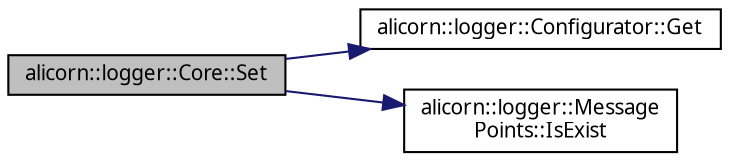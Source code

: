 digraph "alicorn::logger::Core::Set"
{
 // INTERACTIVE_SVG=YES
  edge [fontname="Verdana",fontsize="10",labelfontname="Verdana",labelfontsize="10"];
  node [fontname="Verdana",fontsize="10",shape=record];
  rankdir="LR";
  Node1 [label="alicorn::logger::Core::Set",height=0.2,width=0.4,color="black", fillcolor="grey75", style="filled", fontcolor="black"];
  Node1 -> Node2 [color="midnightblue",fontsize="10",style="solid",fontname="Verdana"];
  Node2 [label="alicorn::logger::Configurator::Get",height=0.2,width=0.4,color="black", fillcolor="white", style="filled",URL="$a00069.html#a53722275ba36d7028901a5d30e4b9c10",tooltip="Функция получения значения параметра конфигуратора. "];
  Node1 -> Node3 [color="midnightblue",fontsize="10",style="solid",fontname="Verdana"];
  Node3 [label="alicorn::logger::Message\lPoints::IsExist",height=0.2,width=0.4,color="black", fillcolor="white", style="filled",URL="$a00113.html#a2d614dae166ac30dc577efbde0530be4",tooltip="Функция для проверки того, что такое сообщение уже было в текущей сессии. "];
}
